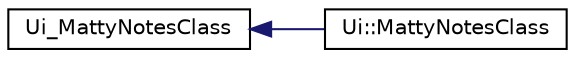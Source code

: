digraph "Graphical Class Hierarchy"
{
  edge [fontname="Helvetica",fontsize="10",labelfontname="Helvetica",labelfontsize="10"];
  node [fontname="Helvetica",fontsize="10",shape=record];
  rankdir="LR";
  Node0 [label="Ui_MattyNotesClass",height=0.2,width=0.4,color="black", fillcolor="white", style="filled",URL="$classUi__MattyNotesClass.html"];
  Node0 -> Node1 [dir="back",color="midnightblue",fontsize="10",style="solid",fontname="Helvetica"];
  Node1 [label="Ui::MattyNotesClass",height=0.2,width=0.4,color="black", fillcolor="white", style="filled",URL="$classUi_1_1MattyNotesClass.html"];
}
